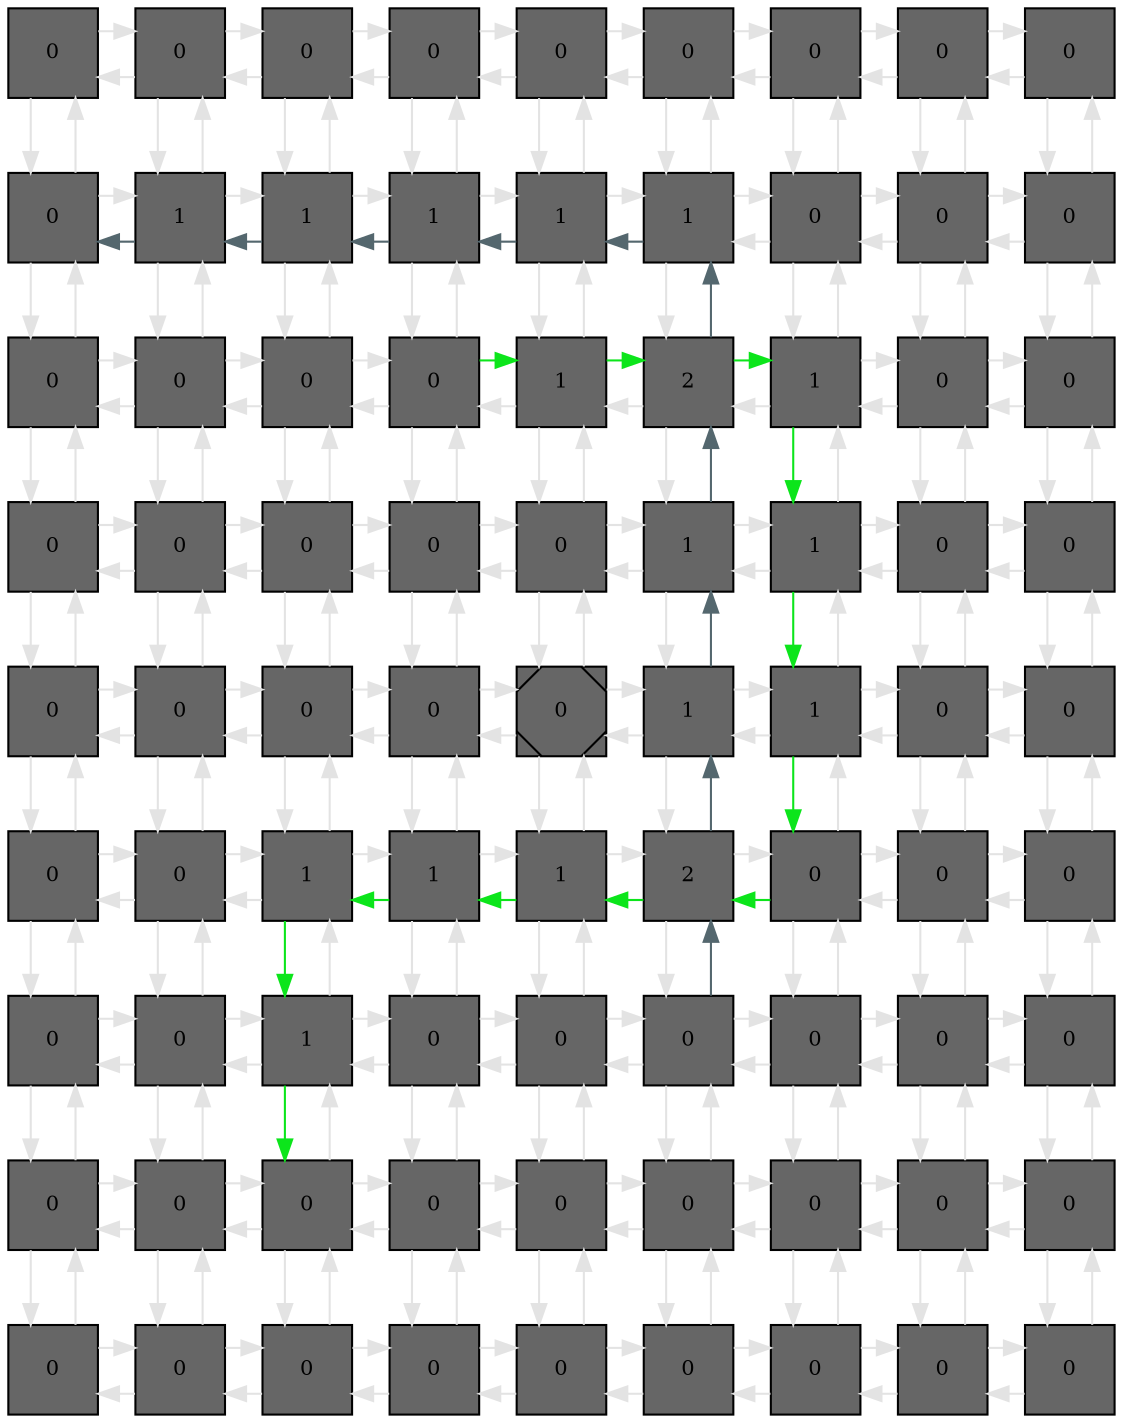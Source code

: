 digraph layout  {
rankdir=TB;
splines=ortho;
node [fixedsize=false, style=filled, width="0.6"];
edge [constraint=false];
0 [fillcolor="#666666", fontsize=10, label=0, shape=square, tooltip="name:  B9 ,\nin_degree: 2,\nout_degree: 2"];
1 [fillcolor="#666666", fontsize=10, label=0, shape=square, tooltip="name:  IL2 ,\nin_degree: 3,\nout_degree: 3"];
2 [fillcolor="#666666", fontsize=10, label=0, shape=square, tooltip="name:  Gfi1 ,\nin_degree: 3,\nout_degree: 3"];
3 [fillcolor="#666666", fontsize=10, label=0, shape=square, tooltip="name:  Ikaros ,\nin_degree: 3,\nout_degree: 3"];
4 [fillcolor="#666666", fontsize=10, label=0, shape=square, tooltip="name:  NFAT ,\nin_degree: 3,\nout_degree: 3"];
5 [fillcolor="#666666", fontsize=10, label=0, shape=square, tooltip="name:  PU1 ,\nin_degree: 3,\nout_degree: 3"];
6 [fillcolor="#666666", fontsize=10, label=0, shape=square, tooltip="name:  CD19 ,\nin_degree: 3,\nout_degree: 3"];
7 [fillcolor="#666666", fontsize=10, label=0, shape=square, tooltip="name:  Hoxa9 ,\nin_degree: 3,\nout_degree: 3"];
8 [fillcolor="#666666", fontsize=10, label=0, shape=square, tooltip="name:  Flt3L ,\nin_degree: 2,\nout_degree: 2"];
9 [fillcolor="#666666", fontsize=10, label=0, shape=square, tooltip="name:  FR4 ,\nin_degree: 3,\nout_degree: 3"];
10 [fillcolor="#666666", fontsize=10, label=1, shape=square, tooltip="name:  IL2R ,\nin_degree: 4,\nout_degree: 4"];
11 [fillcolor="#666666", fontsize=10, label=1, shape=square, tooltip="name:  IL7 ,\nin_degree: 4,\nout_degree: 4"];
12 [fillcolor="#666666", fontsize=10, label=1, shape=square, tooltip="name:  IL7R ,\nin_degree: 4,\nout_degree: 4"];
13 [fillcolor="#666666", fontsize=10, label=1, shape=square, tooltip="name:  TCR ,\nin_degree: 4,\nout_degree: 4"];
14 [fillcolor="#666666", fontsize=10, label=1, shape=square, tooltip="name:  XBP1 ,\nin_degree: 4,\nout_degree: 4"];
15 [fillcolor="#666666", fontsize=10, label=0, shape=square, tooltip="name:  Irf4 ,\nin_degree: 4,\nout_degree: 4"];
16 [fillcolor="#666666", fontsize=10, label=0, shape=square, tooltip="name:  Flt3 ,\nin_degree: 4,\nout_degree: 4"];
17 [fillcolor="#666666", fontsize=10, label=0, shape=square, tooltip="name:  ERK ,\nin_degree: 3,\nout_degree: 3"];
18 [fillcolor="#666666", fontsize=10, label=0, shape=square, tooltip="name:  Bcl2 ,\nin_degree: 3,\nout_degree: 3"];
19 [fillcolor="#666666", fontsize=10, label=0, shape=square, tooltip="name:  Prf1 ,\nin_degree: 4,\nout_degree: 4"];
20 [fillcolor="#666666", fontsize=10, label=0, shape=square, tooltip="name:  STAT5 ,\nin_degree: 4,\nout_degree: 4"];
21 [fillcolor="#666666", fontsize=10, label=0, shape=square, tooltip="name:  JAK3 ,\nin_degree: 4,\nout_degree: 4"];
22 [fillcolor="#666666", fontsize=10, label=1, shape=square, tooltip="name:  Runx1 ,\nin_degree: 4,\nout_degree: 4"];
23 [fillcolor="#666666", fontsize=10, label=2, shape=square, tooltip="name:  Ebf1 ,\nin_degree: 4,\nout_degree: 4"];
24 [fillcolor="#666666", fontsize=10, label=1, shape=square, tooltip="name:  Blimp1 ,\nin_degree: 4,\nout_degree: 4"];
25 [fillcolor="#666666", fontsize=10, label=0, shape=square, tooltip="name:  Pax5 ,\nin_degree: 4,\nout_degree: 4"];
26 [fillcolor="#666666", fontsize=10, label=0, shape=square, tooltip="name:  BCR ,\nin_degree: 3,\nout_degree: 3"];
27 [fillcolor="#666666", fontsize=10, label=0, shape=square, tooltip="name:  IL27 ,\nin_degree: 3,\nout_degree: 3"];
28 [fillcolor="#666666", fontsize=10, label=0, shape=square, tooltip="name:  IL27R ,\nin_degree: 4,\nout_degree: 4"];
29 [fillcolor="#666666", fontsize=10, label=0, shape=square, tooltip="name:  EOMES ,\nin_degree: 4,\nout_degree: 4"];
30 [fillcolor="#666666", fontsize=10, label=0, shape=square, tooltip="name:  IL6R ,\nin_degree: 4,\nout_degree: 4"];
31 [fillcolor="#666666", fontsize=10, label=0, shape=square, tooltip="name:  CD8 ,\nin_degree: 4,\nout_degree: 4"];
32 [fillcolor="#666666", fontsize=10, label=1, shape=square, tooltip="name:  Runx3 ,\nin_degree: 4,\nout_degree: 4"];
33 [fillcolor="#666666", fontsize=10, label=1, shape=square, tooltip="name:  Bcl6 ,\nin_degree: 4,\nout_degree: 4"];
34 [fillcolor="#666666", fontsize=10, label=0, shape=square, tooltip="name:  Bach2 ,\nin_degree: 4,\nout_degree: 4"];
35 [fillcolor="#666666", fontsize=10, label=0, shape=square, tooltip="name:  NFkB ,\nin_degree: 3,\nout_degree: 3"];
36 [fillcolor="#666666", fontsize=10, label=0, shape=square, tooltip="name:  IFNb ,\nin_degree: 3,\nout_degree: 3"];
37 [fillcolor="#666666", fontsize=10, label=0, shape=square, tooltip="name:  Dll1 ,\nin_degree: 4,\nout_degree: 4"];
38 [fillcolor="#666666", fontsize=10, label=0, shape=square, tooltip="name:  Gzmb ,\nin_degree: 4,\nout_degree: 4"];
39 [fillcolor="#666666", fontsize=10, label=0, shape=square, tooltip="name:  Notch1 ,\nin_degree: 4,\nout_degree: 4"];
40 [fillcolor="#666666", fontsize=10, label=0, shape=Msquare, tooltip="name:  ThPOK ,\nin_degree: 4,\nout_degree: 4"];
41 [fillcolor="#666666", fontsize=10, label=1, shape=square, tooltip="name:  CD4 ,\nin_degree: 4,\nout_degree: 4"];
42 [fillcolor="#666666", fontsize=10, label=1, shape=square, tooltip="name:  IL21R ,\nin_degree: 4,\nout_degree: 4"];
43 [fillcolor="#666666", fontsize=10, label=0, shape=square, tooltip="name:  IL21 ,\nin_degree: 4,\nout_degree: 4"];
44 [fillcolor="#666666", fontsize=10, label=0, shape=square, tooltip="name:  Helios ,\nin_degree: 3,\nout_degree: 3"];
45 [fillcolor="#666666", fontsize=10, label=0, shape=square, tooltip="name:  IFNbR ,\nin_degree: 3,\nout_degree: 3"];
46 [fillcolor="#666666", fontsize=10, label=0, shape=square, tooltip="name:  STAT1 ,\nin_degree: 4,\nout_degree: 4"];
47 [fillcolor="#666666", fontsize=10, label=1, shape=square, tooltip="name:  SOCS1 ,\nin_degree: 4,\nout_degree: 4"];
48 [fillcolor="#666666", fontsize=10, label=1, shape=square, tooltip="name:  IL6 ,\nin_degree: 4,\nout_degree: 4"];
49 [fillcolor="#666666", fontsize=10, label=1, shape=square, tooltip="name:  Tbet ,\nin_degree: 4,\nout_degree: 4"];
50 [fillcolor="#666666", fontsize=10, label=2, shape=square, tooltip="name:  RORgt ,\nin_degree: 4,\nout_degree: 4"];
51 [fillcolor="#666666", fontsize=10, label=0, shape=square, tooltip="name:  STAT3 ,\nin_degree: 4,\nout_degree: 4"];
52 [fillcolor="#666666", fontsize=10, label=0, shape=square, tooltip="name:  IL10R ,\nin_degree: 4,\nout_degree: 4"];
53 [fillcolor="#666666", fontsize=10, label=0, shape=square, tooltip="name:  IL23R ,\nin_degree: 3,\nout_degree: 3"];
54 [fillcolor="#666666", fontsize=10, label=0, shape=square, tooltip="name:  JAK1 ,\nin_degree: 3,\nout_degree: 3"];
55 [fillcolor="#666666", fontsize=10, label=0, shape=square, tooltip="name:  IL4 ,\nin_degree: 4,\nout_degree: 4"];
56 [fillcolor="#666666", fontsize=10, label=1, shape=square, tooltip="name:  IL4R ,\nin_degree: 4,\nout_degree: 4"];
57 [fillcolor="#666666", fontsize=10, label=0, shape=square, tooltip="name:  HEB ,\nin_degree: 4,\nout_degree: 4"];
58 [fillcolor="#666666", fontsize=10, label=0, shape=square, tooltip="name:  GATA3 ,\nin_degree: 4,\nout_degree: 4"];
59 [fillcolor="#666666", fontsize=10, label=0, shape=square, tooltip="name:  Foxp3 ,\nin_degree: 4,\nout_degree: 4"];
60 [fillcolor="#666666", fontsize=10, label=0, shape=square, tooltip="name:  SMAD2 ,\nin_degree: 4,\nout_degree: 4"];
61 [fillcolor="#666666", fontsize=10, label=0, shape=square, tooltip="name:  IL10 ,\nin_degree: 4,\nout_degree: 4"];
62 [fillcolor="#666666", fontsize=10, label=0, shape=square, tooltip="name:  IL23 ,\nin_degree: 3,\nout_degree: 3"];
63 [fillcolor="#666666", fontsize=10, label=0, shape=square, tooltip="name:  IFNgR ,\nin_degree: 3,\nout_degree: 3"];
64 [fillcolor="#666666", fontsize=10, label=0, shape=square, tooltip="name:  IRAK ,\nin_degree: 4,\nout_degree: 4"];
65 [fillcolor="#666666", fontsize=10, label=0, shape=square, tooltip="name:  IFNg ,\nin_degree: 4,\nout_degree: 4"];
66 [fillcolor="#666666", fontsize=10, label=0, shape=square, tooltip="name:  TCF1 ,\nin_degree: 4,\nout_degree: 4"];
67 [fillcolor="#666666", fontsize=10, label=0, shape=square, tooltip="name:  STAT4 ,\nin_degree: 4,\nout_degree: 4"];
68 [fillcolor="#666666", fontsize=10, label=0, shape=square, tooltip="name:  IL17 ,\nin_degree: 4,\nout_degree: 4"];
69 [fillcolor="#666666", fontsize=10, label=0, shape=square, tooltip="name:  TGFbR ,\nin_degree: 4,\nout_degree: 4"];
70 [fillcolor="#666666", fontsize=10, label=0, shape=square, tooltip="name:  SMAD3 ,\nin_degree: 4,\nout_degree: 4"];
71 [fillcolor="#666666", fontsize=10, label=0, shape=square, tooltip="name:  TNFa ,\nin_degree: 3,\nout_degree: 3"];
72 [fillcolor="#666666", fontsize=10, label=0, shape=square, tooltip="name:  IL18 ,\nin_degree: 2,\nout_degree: 2"];
73 [fillcolor="#666666", fontsize=10, label=0, shape=square, tooltip="name:  IL18R ,\nin_degree: 3,\nout_degree: 3"];
74 [fillcolor="#666666", fontsize=10, label=0, shape=square, tooltip="name:  STAT6 ,\nin_degree: 3,\nout_degree: 3"];
75 [fillcolor="#666666", fontsize=10, label=0, shape=square, tooltip="name:  Bcl11b ,\nin_degree: 3,\nout_degree: 3"];
76 [fillcolor="#666666", fontsize=10, label=0, shape=square, tooltip="name:  IL12R ,\nin_degree: 3,\nout_degree: 3"];
77 [fillcolor="#666666", fontsize=10, label=0, shape=square, tooltip="name:  IL12 ,\nin_degree: 3,\nout_degree: 3"];
78 [fillcolor="#666666", fontsize=10, label=0, shape=square, tooltip="name:  TGFb ,\nin_degree: 3,\nout_degree: 3"];
79 [fillcolor="#666666", fontsize=10, label=0, shape=square, tooltip="name:  AKT ,\nin_degree: 3,\nout_degree: 3"];
80 [fillcolor="#666666", fontsize=10, label=0, shape=square, tooltip="name:  TNFR2 ,\nin_degree: 2,\nout_degree: 2"];
0 -> 1  [color=grey89, style="penwidth(0.1)", tooltip=" ", weight=1];
0 -> 9  [color=grey89, style="penwidth(0.1)", tooltip=" ", weight=1];
1 -> 0  [color=grey89, style="penwidth(0.1)", tooltip=" ", weight=1];
1 -> 2  [color=grey89, style="penwidth(0.1)", tooltip=" ", weight=1];
1 -> 10  [color=grey89, style="penwidth(0.1)", tooltip=" ", weight=1];
2 -> 1  [color=grey89, style="penwidth(0.1)", tooltip=" ", weight=1];
2 -> 3  [color=grey89, style="penwidth(0.1)", tooltip=" ", weight=1];
2 -> 11  [color=grey89, style="penwidth(0.1)", tooltip=" ", weight=1];
3 -> 2  [color=grey89, style="penwidth(0.1)", tooltip=" ", weight=1];
3 -> 4  [color=grey89, style="penwidth(0.1)", tooltip=" ", weight=1];
3 -> 12  [color=grey89, style="penwidth(0.1)", tooltip=" ", weight=1];
4 -> 3  [color=grey89, style="penwidth(0.1)", tooltip=" ", weight=1];
4 -> 5  [color=grey89, style="penwidth(0.1)", tooltip=" ", weight=1];
4 -> 13  [color=grey89, style="penwidth(0.1)", tooltip=" ", weight=1];
5 -> 4  [color=grey89, style="penwidth(0.1)", tooltip=" ", weight=1];
5 -> 6  [color=grey89, style="penwidth(0.1)", tooltip=" ", weight=1];
5 -> 14  [color=grey89, style="penwidth(0.1)", tooltip=" ", weight=1];
6 -> 5  [color=grey89, style="penwidth(0.1)", tooltip=" ", weight=1];
6 -> 7  [color=grey89, style="penwidth(0.1)", tooltip=" ", weight=1];
6 -> 15  [color=grey89, style="penwidth(0.1)", tooltip=" ", weight=1];
7 -> 6  [color=grey89, style="penwidth(0.1)", tooltip=" ", weight=1];
7 -> 8  [color=grey89, style="penwidth(0.1)", tooltip=" ", weight=1];
7 -> 16  [color=grey89, style="penwidth(0.1)", tooltip=" ", weight=1];
8 -> 7  [color=grey89, style="penwidth(0.1)", tooltip=" ", weight=1];
8 -> 17  [color=grey89, style="penwidth(0.1)", tooltip=" ", weight=1];
9 -> 0  [color=grey89, style="penwidth(0.1)", tooltip=" ", weight=1];
9 -> 10  [color=grey89, style="penwidth(0.1)", tooltip=" ", weight=1];
9 -> 18  [color=grey89, style="penwidth(0.1)", tooltip=" ", weight=1];
10 -> 1  [color=grey89, style="penwidth(0.1)", tooltip=" ", weight=1];
10 -> 9  [color="#54676E", style="penwidth(0.1)", tooltip="59( Foxp3 ) to 9( FR4 )", weight=1];
10 -> 11  [color=grey89, style="penwidth(0.1)", tooltip=" ", weight=1];
10 -> 19  [color=grey89, style="penwidth(0.1)", tooltip=" ", weight=1];
11 -> 2  [color=grey89, style="penwidth(0.1)", tooltip=" ", weight=1];
11 -> 10  [color="#54676E", style="penwidth(0.1)", tooltip="59( Foxp3 ) to 9( FR4 )", weight=1];
11 -> 12  [color=grey89, style="penwidth(0.1)", tooltip=" ", weight=1];
11 -> 20  [color=grey89, style="penwidth(0.1)", tooltip=" ", weight=1];
12 -> 3  [color=grey89, style="penwidth(0.1)", tooltip=" ", weight=1];
12 -> 11  [color="#54676E", style="penwidth(0.1)", tooltip="59( Foxp3 ) to 9( FR4 )", weight=1];
12 -> 13  [color=grey89, style="penwidth(0.1)", tooltip=" ", weight=1];
12 -> 21  [color=grey89, style="penwidth(0.1)", tooltip=" ", weight=1];
13 -> 4  [color=grey89, style="penwidth(0.1)", tooltip=" ", weight=1];
13 -> 12  [color="#54676E", style="penwidth(0.1)", tooltip="59( Foxp3 ) to 9( FR4 )", weight=1];
13 -> 14  [color=grey89, style="penwidth(0.1)", tooltip=" ", weight=1];
13 -> 22  [color=grey89, style="penwidth(0.1)", tooltip=" ", weight=1];
14 -> 5  [color=grey89, style="penwidth(0.1)", tooltip=" ", weight=1];
14 -> 13  [color="#54676E", style="penwidth(0.1)", tooltip="59( Foxp3 ) to 9( FR4 )", weight=1];
14 -> 15  [color=grey89, style="penwidth(0.1)", tooltip=" ", weight=1];
14 -> 23  [color=grey89, style="penwidth(0.1)", tooltip=" ", weight=1];
15 -> 6  [color=grey89, style="penwidth(0.1)", tooltip=" ", weight=1];
15 -> 14  [color=grey89, style="penwidth(0.1)", tooltip=" ", weight=1];
15 -> 16  [color=grey89, style="penwidth(0.1)", tooltip=" ", weight=1];
15 -> 24  [color=grey89, style="penwidth(0.1)", tooltip=" ", weight=1];
16 -> 7  [color=grey89, style="penwidth(0.1)", tooltip=" ", weight=1];
16 -> 15  [color=grey89, style="penwidth(0.1)", tooltip=" ", weight=1];
16 -> 17  [color=grey89, style="penwidth(0.1)", tooltip=" ", weight=1];
16 -> 25  [color=grey89, style="penwidth(0.1)", tooltip=" ", weight=1];
17 -> 8  [color=grey89, style="penwidth(0.1)", tooltip=" ", weight=1];
17 -> 16  [color=grey89, style="penwidth(0.1)", tooltip=" ", weight=1];
17 -> 26  [color=grey89, style="penwidth(0.1)", tooltip=" ", weight=1];
18 -> 9  [color=grey89, style="penwidth(0.1)", tooltip=" ", weight=1];
18 -> 19  [color=grey89, style="penwidth(0.1)", tooltip=" ", weight=1];
18 -> 27  [color=grey89, style="penwidth(0.1)", tooltip=" ", weight=1];
19 -> 10  [color=grey89, style="penwidth(0.1)", tooltip=" ", weight=1];
19 -> 18  [color=grey89, style="penwidth(0.1)", tooltip=" ", weight=1];
19 -> 20  [color=grey89, style="penwidth(0.1)", tooltip=" ", weight=1];
19 -> 28  [color=grey89, style="penwidth(0.1)", tooltip=" ", weight=1];
20 -> 11  [color=grey89, style="penwidth(0.1)", tooltip=" ", weight=1];
20 -> 19  [color=grey89, style="penwidth(0.1)", tooltip=" ", weight=1];
20 -> 21  [color=grey89, style="penwidth(0.1)", tooltip=" ", weight=1];
20 -> 29  [color=grey89, style="penwidth(0.1)", tooltip=" ", weight=1];
21 -> 12  [color=grey89, style="penwidth(0.1)", tooltip=" ", weight=1];
21 -> 20  [color=grey89, style="penwidth(0.1)", tooltip=" ", weight=1];
21 -> 22  [color="#0CE51B", style="penwidth(0.1)", tooltip="21( JAK3 ) to 51( STAT3 )", weight=1];
21 -> 30  [color=grey89, style="penwidth(0.1)", tooltip=" ", weight=1];
22 -> 13  [color=grey89, style="penwidth(0.1)", tooltip=" ", weight=1];
22 -> 21  [color=grey89, style="penwidth(0.1)", tooltip=" ", weight=1];
22 -> 23  [color="#0CE51B", style="penwidth(0.1)", tooltip="21( JAK3 ) to 51( STAT3 )", weight=1];
22 -> 31  [color=grey89, style="penwidth(0.1)", tooltip=" ", weight=1];
23 -> 14  [color="#54676E", style="penwidth(0.1)", tooltip="59( Foxp3 ) to 9( FR4 )", weight=1];
23 -> 22  [color=grey89, style="penwidth(0.1)", tooltip=" ", weight=1];
23 -> 24  [color="#0CE51B", style="penwidth(0.1)", tooltip="21( JAK3 ) to 51( STAT3 )", weight=1];
23 -> 32  [color=grey89, style="penwidth(0.1)", tooltip=" ", weight=1];
24 -> 15  [color=grey89, style="penwidth(0.1)", tooltip=" ", weight=1];
24 -> 23  [color=grey89, style="penwidth(0.1)", tooltip=" ", weight=1];
24 -> 25  [color=grey89, style="penwidth(0.1)", tooltip=" ", weight=1];
24 -> 33  [color="#0CE51B", style="penwidth(0.1)", tooltip="21( JAK3 ) to 51( STAT3 )", weight=1];
25 -> 16  [color=grey89, style="penwidth(0.1)", tooltip=" ", weight=1];
25 -> 24  [color=grey89, style="penwidth(0.1)", tooltip=" ", weight=1];
25 -> 26  [color=grey89, style="penwidth(0.1)", tooltip=" ", weight=1];
25 -> 34  [color=grey89, style="penwidth(0.1)", tooltip=" ", weight=1];
26 -> 17  [color=grey89, style="penwidth(0.1)", tooltip=" ", weight=1];
26 -> 25  [color=grey89, style="penwidth(0.1)", tooltip=" ", weight=1];
26 -> 35  [color=grey89, style="penwidth(0.1)", tooltip=" ", weight=1];
27 -> 18  [color=grey89, style="penwidth(0.1)", tooltip=" ", weight=1];
27 -> 28  [color=grey89, style="penwidth(0.1)", tooltip=" ", weight=1];
27 -> 36  [color=grey89, style="penwidth(0.1)", tooltip=" ", weight=1];
28 -> 19  [color=grey89, style="penwidth(0.1)", tooltip=" ", weight=1];
28 -> 27  [color=grey89, style="penwidth(0.1)", tooltip=" ", weight=1];
28 -> 29  [color=grey89, style="penwidth(0.1)", tooltip=" ", weight=1];
28 -> 37  [color=grey89, style="penwidth(0.1)", tooltip=" ", weight=1];
29 -> 20  [color=grey89, style="penwidth(0.1)", tooltip=" ", weight=1];
29 -> 28  [color=grey89, style="penwidth(0.1)", tooltip=" ", weight=1];
29 -> 30  [color=grey89, style="penwidth(0.1)", tooltip=" ", weight=1];
29 -> 38  [color=grey89, style="penwidth(0.1)", tooltip=" ", weight=1];
30 -> 21  [color=grey89, style="penwidth(0.1)", tooltip=" ", weight=1];
30 -> 29  [color=grey89, style="penwidth(0.1)", tooltip=" ", weight=1];
30 -> 31  [color=grey89, style="penwidth(0.1)", tooltip=" ", weight=1];
30 -> 39  [color=grey89, style="penwidth(0.1)", tooltip=" ", weight=1];
31 -> 22  [color=grey89, style="penwidth(0.1)", tooltip=" ", weight=1];
31 -> 30  [color=grey89, style="penwidth(0.1)", tooltip=" ", weight=1];
31 -> 32  [color=grey89, style="penwidth(0.1)", tooltip=" ", weight=1];
31 -> 40  [color=grey89, style="penwidth(0.1)", tooltip=" ", weight=1];
32 -> 23  [color="#54676E", style="penwidth(0.1)", tooltip="59( Foxp3 ) to 9( FR4 )", weight=1];
32 -> 31  [color=grey89, style="penwidth(0.1)", tooltip=" ", weight=1];
32 -> 33  [color=grey89, style="penwidth(0.1)", tooltip=" ", weight=1];
32 -> 41  [color=grey89, style="penwidth(0.1)", tooltip=" ", weight=1];
33 -> 24  [color=grey89, style="penwidth(0.1)", tooltip=" ", weight=1];
33 -> 32  [color=grey89, style="penwidth(0.1)", tooltip=" ", weight=1];
33 -> 34  [color=grey89, style="penwidth(0.1)", tooltip=" ", weight=1];
33 -> 42  [color="#0CE51B", style="penwidth(0.1)", tooltip="21( JAK3 ) to 51( STAT3 )", weight=1];
34 -> 25  [color=grey89, style="penwidth(0.1)", tooltip=" ", weight=1];
34 -> 33  [color=grey89, style="penwidth(0.1)", tooltip=" ", weight=1];
34 -> 35  [color=grey89, style="penwidth(0.1)", tooltip=" ", weight=1];
34 -> 43  [color=grey89, style="penwidth(0.1)", tooltip=" ", weight=1];
35 -> 26  [color=grey89, style="penwidth(0.1)", tooltip=" ", weight=1];
35 -> 34  [color=grey89, style="penwidth(0.1)", tooltip=" ", weight=1];
35 -> 44  [color=grey89, style="penwidth(0.1)", tooltip=" ", weight=1];
36 -> 27  [color=grey89, style="penwidth(0.1)", tooltip=" ", weight=1];
36 -> 37  [color=grey89, style="penwidth(0.1)", tooltip=" ", weight=1];
36 -> 45  [color=grey89, style="penwidth(0.1)", tooltip=" ", weight=1];
37 -> 28  [color=grey89, style="penwidth(0.1)", tooltip=" ", weight=1];
37 -> 36  [color=grey89, style="penwidth(0.1)", tooltip=" ", weight=1];
37 -> 38  [color=grey89, style="penwidth(0.1)", tooltip=" ", weight=1];
37 -> 46  [color=grey89, style="penwidth(0.1)", tooltip=" ", weight=1];
38 -> 29  [color=grey89, style="penwidth(0.1)", tooltip=" ", weight=1];
38 -> 37  [color=grey89, style="penwidth(0.1)", tooltip=" ", weight=1];
38 -> 39  [color=grey89, style="penwidth(0.1)", tooltip=" ", weight=1];
38 -> 47  [color=grey89, style="penwidth(0.1)", tooltip=" ", weight=1];
39 -> 30  [color=grey89, style="penwidth(0.1)", tooltip=" ", weight=1];
39 -> 38  [color=grey89, style="penwidth(0.1)", tooltip=" ", weight=1];
39 -> 40  [color=grey89, style="penwidth(0.1)", tooltip=" ", weight=1];
39 -> 48  [color=grey89, style="penwidth(0.1)", tooltip=" ", weight=1];
40 -> 31  [color=grey89, style="penwidth(0.1)", tooltip=" ", weight=1];
40 -> 39  [color=grey89, style="penwidth(0.1)", tooltip=" ", weight=1];
40 -> 41  [color=grey89, style="penwidth(0.1)", tooltip=" ", weight=1];
40 -> 49  [color=grey89, style="penwidth(0.1)", tooltip=" ", weight=1];
41 -> 32  [color="#54676E", style="penwidth(0.1)", tooltip="59( Foxp3 ) to 9( FR4 )", weight=1];
41 -> 40  [color=grey89, style="penwidth(0.1)", tooltip=" ", weight=1];
41 -> 42  [color=grey89, style="penwidth(0.1)", tooltip=" ", weight=1];
41 -> 50  [color=grey89, style="penwidth(0.1)", tooltip=" ", weight=1];
42 -> 33  [color=grey89, style="penwidth(0.1)", tooltip=" ", weight=1];
42 -> 41  [color=grey89, style="penwidth(0.1)", tooltip=" ", weight=1];
42 -> 43  [color=grey89, style="penwidth(0.1)", tooltip=" ", weight=1];
42 -> 51  [color="#0CE51B", style="penwidth(0.1)", tooltip="21( JAK3 ) to 51( STAT3 )", weight=1];
43 -> 34  [color=grey89, style="penwidth(0.1)", tooltip=" ", weight=1];
43 -> 42  [color=grey89, style="penwidth(0.1)", tooltip=" ", weight=1];
43 -> 44  [color=grey89, style="penwidth(0.1)", tooltip=" ", weight=1];
43 -> 52  [color=grey89, style="penwidth(0.1)", tooltip=" ", weight=1];
44 -> 35  [color=grey89, style="penwidth(0.1)", tooltip=" ", weight=1];
44 -> 43  [color=grey89, style="penwidth(0.1)", tooltip=" ", weight=1];
44 -> 53  [color=grey89, style="penwidth(0.1)", tooltip=" ", weight=1];
45 -> 36  [color=grey89, style="penwidth(0.1)", tooltip=" ", weight=1];
45 -> 46  [color=grey89, style="penwidth(0.1)", tooltip=" ", weight=1];
45 -> 54  [color=grey89, style="penwidth(0.1)", tooltip=" ", weight=1];
46 -> 37  [color=grey89, style="penwidth(0.1)", tooltip=" ", weight=1];
46 -> 45  [color=grey89, style="penwidth(0.1)", tooltip=" ", weight=1];
46 -> 47  [color=grey89, style="penwidth(0.1)", tooltip=" ", weight=1];
46 -> 55  [color=grey89, style="penwidth(0.1)", tooltip=" ", weight=1];
47 -> 38  [color=grey89, style="penwidth(0.1)", tooltip=" ", weight=1];
47 -> 46  [color=grey89, style="penwidth(0.1)", tooltip=" ", weight=1];
47 -> 48  [color=grey89, style="penwidth(0.1)", tooltip=" ", weight=1];
47 -> 56  [color="#0CE51B", style="penwidth(0.1)", tooltip="51( STAT3 ) to 65( IFNg )", weight=1];
48 -> 39  [color=grey89, style="penwidth(0.1)", tooltip=" ", weight=1];
48 -> 47  [color="#0CE51B", style="penwidth(0.1)", tooltip="51( STAT3 ) to 65( IFNg )", weight=1];
48 -> 49  [color=grey89, style="penwidth(0.1)", tooltip=" ", weight=1];
48 -> 57  [color=grey89, style="penwidth(0.1)", tooltip=" ", weight=1];
49 -> 40  [color=grey89, style="penwidth(0.1)", tooltip=" ", weight=1];
49 -> 48  [color="#0CE51B", style="penwidth(0.1)", tooltip="51( STAT3 ) to 65( IFNg )", weight=1];
49 -> 50  [color=grey89, style="penwidth(0.1)", tooltip=" ", weight=1];
49 -> 58  [color=grey89, style="penwidth(0.1)", tooltip=" ", weight=1];
50 -> 41  [color="#54676E", style="penwidth(0.1)", tooltip="59( Foxp3 ) to 9( FR4 )", weight=1];
50 -> 49  [color="#0CE51B", style="penwidth(0.1)", tooltip="51( STAT3 ) to 65( IFNg )", weight=1];
50 -> 51  [color=grey89, style="penwidth(0.1)", tooltip=" ", weight=1];
50 -> 59  [color=grey89, style="penwidth(0.1)", tooltip=" ", weight=1];
51 -> 42  [color=grey89, style="penwidth(0.1)", tooltip=" ", weight=1];
51 -> 50  [color="#0CE51B", style="penwidth(0.1)", tooltip="51( STAT3 ) to 65( IFNg )", weight=1];
51 -> 52  [color=grey89, style="penwidth(0.1)", tooltip=" ", weight=1];
51 -> 60  [color=grey89, style="penwidth(0.1)", tooltip=" ", weight=1];
52 -> 43  [color=grey89, style="penwidth(0.1)", tooltip=" ", weight=1];
52 -> 51  [color=grey89, style="penwidth(0.1)", tooltip=" ", weight=1];
52 -> 53  [color=grey89, style="penwidth(0.1)", tooltip=" ", weight=1];
52 -> 61  [color=grey89, style="penwidth(0.1)", tooltip=" ", weight=1];
53 -> 44  [color=grey89, style="penwidth(0.1)", tooltip=" ", weight=1];
53 -> 52  [color=grey89, style="penwidth(0.1)", tooltip=" ", weight=1];
53 -> 62  [color=grey89, style="penwidth(0.1)", tooltip=" ", weight=1];
54 -> 45  [color=grey89, style="penwidth(0.1)", tooltip=" ", weight=1];
54 -> 55  [color=grey89, style="penwidth(0.1)", tooltip=" ", weight=1];
54 -> 63  [color=grey89, style="penwidth(0.1)", tooltip=" ", weight=1];
55 -> 46  [color=grey89, style="penwidth(0.1)", tooltip=" ", weight=1];
55 -> 54  [color=grey89, style="penwidth(0.1)", tooltip=" ", weight=1];
55 -> 56  [color=grey89, style="penwidth(0.1)", tooltip=" ", weight=1];
55 -> 64  [color=grey89, style="penwidth(0.1)", tooltip=" ", weight=1];
56 -> 47  [color=grey89, style="penwidth(0.1)", tooltip=" ", weight=1];
56 -> 55  [color=grey89, style="penwidth(0.1)", tooltip=" ", weight=1];
56 -> 57  [color=grey89, style="penwidth(0.1)", tooltip=" ", weight=1];
56 -> 65  [color="#0CE51B", style="penwidth(0.1)", tooltip="51( STAT3 ) to 65( IFNg )", weight=1];
57 -> 48  [color=grey89, style="penwidth(0.1)", tooltip=" ", weight=1];
57 -> 56  [color=grey89, style="penwidth(0.1)", tooltip=" ", weight=1];
57 -> 58  [color=grey89, style="penwidth(0.1)", tooltip=" ", weight=1];
57 -> 66  [color=grey89, style="penwidth(0.1)", tooltip=" ", weight=1];
58 -> 49  [color=grey89, style="penwidth(0.1)", tooltip=" ", weight=1];
58 -> 57  [color=grey89, style="penwidth(0.1)", tooltip=" ", weight=1];
58 -> 59  [color=grey89, style="penwidth(0.1)", tooltip=" ", weight=1];
58 -> 67  [color=grey89, style="penwidth(0.1)", tooltip=" ", weight=1];
59 -> 50  [color="#54676E", style="penwidth(0.1)", tooltip="59( Foxp3 ) to 9( FR4 )", weight=1];
59 -> 58  [color=grey89, style="penwidth(0.1)", tooltip=" ", weight=1];
59 -> 60  [color=grey89, style="penwidth(0.1)", tooltip=" ", weight=1];
59 -> 68  [color=grey89, style="penwidth(0.1)", tooltip=" ", weight=1];
60 -> 51  [color=grey89, style="penwidth(0.1)", tooltip=" ", weight=1];
60 -> 59  [color=grey89, style="penwidth(0.1)", tooltip=" ", weight=1];
60 -> 61  [color=grey89, style="penwidth(0.1)", tooltip=" ", weight=1];
60 -> 69  [color=grey89, style="penwidth(0.1)", tooltip=" ", weight=1];
61 -> 52  [color=grey89, style="penwidth(0.1)", tooltip=" ", weight=1];
61 -> 60  [color=grey89, style="penwidth(0.1)", tooltip=" ", weight=1];
61 -> 62  [color=grey89, style="penwidth(0.1)", tooltip=" ", weight=1];
61 -> 70  [color=grey89, style="penwidth(0.1)", tooltip=" ", weight=1];
62 -> 53  [color=grey89, style="penwidth(0.1)", tooltip=" ", weight=1];
62 -> 61  [color=grey89, style="penwidth(0.1)", tooltip=" ", weight=1];
62 -> 71  [color=grey89, style="penwidth(0.1)", tooltip=" ", weight=1];
63 -> 54  [color=grey89, style="penwidth(0.1)", tooltip=" ", weight=1];
63 -> 64  [color=grey89, style="penwidth(0.1)", tooltip=" ", weight=1];
63 -> 72  [color=grey89, style="penwidth(0.1)", tooltip=" ", weight=1];
64 -> 55  [color=grey89, style="penwidth(0.1)", tooltip=" ", weight=1];
64 -> 63  [color=grey89, style="penwidth(0.1)", tooltip=" ", weight=1];
64 -> 65  [color=grey89, style="penwidth(0.1)", tooltip=" ", weight=1];
64 -> 73  [color=grey89, style="penwidth(0.1)", tooltip=" ", weight=1];
65 -> 56  [color=grey89, style="penwidth(0.1)", tooltip=" ", weight=1];
65 -> 64  [color=grey89, style="penwidth(0.1)", tooltip=" ", weight=1];
65 -> 66  [color=grey89, style="penwidth(0.1)", tooltip=" ", weight=1];
65 -> 74  [color=grey89, style="penwidth(0.1)", tooltip=" ", weight=1];
66 -> 57  [color=grey89, style="penwidth(0.1)", tooltip=" ", weight=1];
66 -> 65  [color=grey89, style="penwidth(0.1)", tooltip=" ", weight=1];
66 -> 67  [color=grey89, style="penwidth(0.1)", tooltip=" ", weight=1];
66 -> 75  [color=grey89, style="penwidth(0.1)", tooltip=" ", weight=1];
67 -> 58  [color=grey89, style="penwidth(0.1)", tooltip=" ", weight=1];
67 -> 66  [color=grey89, style="penwidth(0.1)", tooltip=" ", weight=1];
67 -> 68  [color=grey89, style="penwidth(0.1)", tooltip=" ", weight=1];
67 -> 76  [color=grey89, style="penwidth(0.1)", tooltip=" ", weight=1];
68 -> 59  [color=grey89, style="penwidth(0.1)", tooltip=" ", weight=1];
68 -> 67  [color=grey89, style="penwidth(0.1)", tooltip=" ", weight=1];
68 -> 69  [color=grey89, style="penwidth(0.1)", tooltip=" ", weight=1];
68 -> 77  [color=grey89, style="penwidth(0.1)", tooltip=" ", weight=1];
69 -> 60  [color=grey89, style="penwidth(0.1)", tooltip=" ", weight=1];
69 -> 68  [color=grey89, style="penwidth(0.1)", tooltip=" ", weight=1];
69 -> 70  [color=grey89, style="penwidth(0.1)", tooltip=" ", weight=1];
69 -> 78  [color=grey89, style="penwidth(0.1)", tooltip=" ", weight=1];
70 -> 61  [color=grey89, style="penwidth(0.1)", tooltip=" ", weight=1];
70 -> 69  [color=grey89, style="penwidth(0.1)", tooltip=" ", weight=1];
70 -> 71  [color=grey89, style="penwidth(0.1)", tooltip=" ", weight=1];
70 -> 79  [color=grey89, style="penwidth(0.1)", tooltip=" ", weight=1];
71 -> 62  [color=grey89, style="penwidth(0.1)", tooltip=" ", weight=1];
71 -> 70  [color=grey89, style="penwidth(0.1)", tooltip=" ", weight=1];
71 -> 80  [color=grey89, style="penwidth(0.1)", tooltip=" ", weight=1];
72 -> 63  [color=grey89, style="penwidth(0.1)", tooltip=" ", weight=1];
72 -> 73  [color=grey89, style="penwidth(0.1)", tooltip=" ", weight=1];
73 -> 64  [color=grey89, style="penwidth(0.1)", tooltip=" ", weight=1];
73 -> 72  [color=grey89, style="penwidth(0.1)", tooltip=" ", weight=1];
73 -> 74  [color=grey89, style="penwidth(0.1)", tooltip=" ", weight=1];
74 -> 65  [color=grey89, style="penwidth(0.1)", tooltip=" ", weight=1];
74 -> 73  [color=grey89, style="penwidth(0.1)", tooltip=" ", weight=1];
74 -> 75  [color=grey89, style="penwidth(0.1)", tooltip=" ", weight=1];
75 -> 66  [color=grey89, style="penwidth(0.1)", tooltip=" ", weight=1];
75 -> 74  [color=grey89, style="penwidth(0.1)", tooltip=" ", weight=1];
75 -> 76  [color=grey89, style="penwidth(0.1)", tooltip=" ", weight=1];
76 -> 67  [color=grey89, style="penwidth(0.1)", tooltip=" ", weight=1];
76 -> 75  [color=grey89, style="penwidth(0.1)", tooltip=" ", weight=1];
76 -> 77  [color=grey89, style="penwidth(0.1)", tooltip=" ", weight=1];
77 -> 68  [color=grey89, style="penwidth(0.1)", tooltip=" ", weight=1];
77 -> 76  [color=grey89, style="penwidth(0.1)", tooltip=" ", weight=1];
77 -> 78  [color=grey89, style="penwidth(0.1)", tooltip=" ", weight=1];
78 -> 69  [color=grey89, style="penwidth(0.1)", tooltip=" ", weight=1];
78 -> 77  [color=grey89, style="penwidth(0.1)", tooltip=" ", weight=1];
78 -> 79  [color=grey89, style="penwidth(0.1)", tooltip=" ", weight=1];
79 -> 70  [color=grey89, style="penwidth(0.1)", tooltip=" ", weight=1];
79 -> 78  [color=grey89, style="penwidth(0.1)", tooltip=" ", weight=1];
79 -> 80  [color=grey89, style="penwidth(0.1)", tooltip=" ", weight=1];
80 -> 71  [color=grey89, style="penwidth(0.1)", tooltip=" ", weight=1];
80 -> 79  [color=grey89, style="penwidth(0.1)", tooltip=" ", weight=1];
edge [constraint=true, style=invis];

0 -> 9 -> 18 -> 27 -> 36 -> 45 -> 54 -> 63 -> 72;
1 -> 10 -> 19 -> 28 -> 37 -> 46 -> 55 -> 64 -> 73;
2 -> 11 -> 20 -> 29 -> 38 -> 47 -> 56 -> 65 -> 74;
3 -> 12 -> 21 -> 30 -> 39 -> 48 -> 57 -> 66 -> 75;
4 -> 13 -> 22 -> 31 -> 40 -> 49 -> 58 -> 67 -> 76;
5 -> 14 -> 23 -> 32 -> 41 -> 50 -> 59 -> 68 -> 77;
6 -> 15 -> 24 -> 33 -> 42 -> 51 -> 60 -> 69 -> 78;
7 -> 16 -> 25 -> 34 -> 43 -> 52 -> 61 -> 70 -> 79;
8 -> 17 -> 26 -> 35 -> 44 -> 53 -> 62 -> 71 -> 80;
rank = same {0 -> 1 -> 2 -> 3 -> 4 -> 5 -> 6 -> 7 -> 8};
rank = same {9 -> 10 -> 11 -> 12 -> 13 -> 14 -> 15 -> 16 -> 17};
rank = same {18 -> 19 -> 20 -> 21 -> 22 -> 23 -> 24 -> 25 -> 26};
rank = same {27 -> 28 -> 29 -> 30 -> 31 -> 32 -> 33 -> 34 -> 35};
rank = same {36 -> 37 -> 38 -> 39 -> 40 -> 41 -> 42 -> 43 -> 44};
rank = same {45 -> 46 -> 47 -> 48 -> 49 -> 50 -> 51 -> 52 -> 53};
rank = same {54 -> 55 -> 56 -> 57 -> 58 -> 59 -> 60 -> 61 -> 62};
rank = same {63 -> 64 -> 65 -> 66 -> 67 -> 68 -> 69 -> 70 -> 71};
rank = same {72 -> 73 -> 74 -> 75 -> 76 -> 77 -> 78 -> 79 -> 80};
}